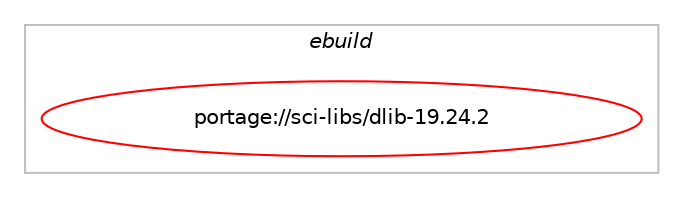 digraph prolog {

# *************
# Graph options
# *************

newrank=true;
concentrate=true;
compound=true;
graph [rankdir=LR,fontname=Helvetica,fontsize=10,ranksep=1.5];#, ranksep=2.5, nodesep=0.2];
edge  [arrowhead=vee];
node  [fontname=Helvetica,fontsize=10];

# **********
# The ebuild
# **********

subgraph cluster_leftcol {
color=gray;
label=<<i>ebuild</i>>;
id [label="portage://sci-libs/dlib-19.24.2", color=red, width=4, href="../sci-libs/dlib-19.24.2.svg"];
}

# ****************
# The dependencies
# ****************

subgraph cluster_midcol {
color=gray;
label=<<i>dependencies</i>>;
subgraph cluster_compile {
fillcolor="#eeeeee";
style=filled;
label=<<i>compile</i>>;
# *** BEGIN UNKNOWN DEPENDENCY TYPE (TODO) ***
# id -> equal(use_conditional_group(positive,X,portage://sci-libs/dlib-19.24.2,[package_dependency(portage://sci-libs/dlib-19.24.2,install,no,x11-libs,libX11,none,[,,],[],[])]))
# *** END UNKNOWN DEPENDENCY TYPE (TODO) ***

# *** BEGIN UNKNOWN DEPENDENCY TYPE (TODO) ***
# id -> equal(use_conditional_group(positive,cblas,portage://sci-libs/dlib-19.24.2,[package_dependency(portage://sci-libs/dlib-19.24.2,install,no,virtual,cblas,none,[,,],[],[])]))
# *** END UNKNOWN DEPENDENCY TYPE (TODO) ***

# *** BEGIN UNKNOWN DEPENDENCY TYPE (TODO) ***
# id -> equal(use_conditional_group(positive,cuda,portage://sci-libs/dlib-19.24.2,[package_dependency(portage://sci-libs/dlib-19.24.2,install,no,dev-libs,cudnn,none,[,,],any_same_slot,[])]))
# *** END UNKNOWN DEPENDENCY TYPE (TODO) ***

# *** BEGIN UNKNOWN DEPENDENCY TYPE (TODO) ***
# id -> equal(use_conditional_group(positive,gif,portage://sci-libs/dlib-19.24.2,[package_dependency(portage://sci-libs/dlib-19.24.2,install,no,media-libs,giflib,none,[,,],any_same_slot,[])]))
# *** END UNKNOWN DEPENDENCY TYPE (TODO) ***

# *** BEGIN UNKNOWN DEPENDENCY TYPE (TODO) ***
# id -> equal(use_conditional_group(positive,jpeg,portage://sci-libs/dlib-19.24.2,[package_dependency(portage://sci-libs/dlib-19.24.2,install,no,media-libs,libjpeg-turbo,none,[,,],[slot(0),equal],[])]))
# *** END UNKNOWN DEPENDENCY TYPE (TODO) ***

# *** BEGIN UNKNOWN DEPENDENCY TYPE (TODO) ***
# id -> equal(use_conditional_group(positive,lapack,portage://sci-libs/dlib-19.24.2,[package_dependency(portage://sci-libs/dlib-19.24.2,install,no,virtual,lapack,none,[,,],[],[])]))
# *** END UNKNOWN DEPENDENCY TYPE (TODO) ***

# *** BEGIN UNKNOWN DEPENDENCY TYPE (TODO) ***
# id -> equal(use_conditional_group(positive,mkl,portage://sci-libs/dlib-19.24.2,[package_dependency(portage://sci-libs/dlib-19.24.2,install,no,sci-libs,mkl,none,[,,],[],[])]))
# *** END UNKNOWN DEPENDENCY TYPE (TODO) ***

# *** BEGIN UNKNOWN DEPENDENCY TYPE (TODO) ***
# id -> equal(use_conditional_group(positive,png,portage://sci-libs/dlib-19.24.2,[package_dependency(portage://sci-libs/dlib-19.24.2,install,no,media-libs,libpng,none,[,,],[slot(0),equal],[])]))
# *** END UNKNOWN DEPENDENCY TYPE (TODO) ***

# *** BEGIN UNKNOWN DEPENDENCY TYPE (TODO) ***
# id -> equal(use_conditional_group(positive,python,portage://sci-libs/dlib-19.24.2,[use_conditional_group(positive,python_targets_python3_10,portage://sci-libs/dlib-19.24.2,[package_dependency(portage://sci-libs/dlib-19.24.2,install,no,dev-lang,python,none,[,,],[slot(3.10)],[])]),use_conditional_group(positive,python_targets_python3_11,portage://sci-libs/dlib-19.24.2,[package_dependency(portage://sci-libs/dlib-19.24.2,install,no,dev-lang,python,none,[,,],[slot(3.11)],[])]),use_conditional_group(positive,python_targets_python3_12,portage://sci-libs/dlib-19.24.2,[package_dependency(portage://sci-libs/dlib-19.24.2,install,no,dev-lang,python,none,[,,],[slot(3.12)],[])])]))
# *** END UNKNOWN DEPENDENCY TYPE (TODO) ***

# *** BEGIN UNKNOWN DEPENDENCY TYPE (TODO) ***
# id -> equal(use_conditional_group(positive,sqlite,portage://sci-libs/dlib-19.24.2,[package_dependency(portage://sci-libs/dlib-19.24.2,install,no,dev-db,sqlite,none,[,,],[slot(3)],[])]))
# *** END UNKNOWN DEPENDENCY TYPE (TODO) ***

}
subgraph cluster_compileandrun {
fillcolor="#eeeeee";
style=filled;
label=<<i>compile and run</i>>;
}
subgraph cluster_run {
fillcolor="#eeeeee";
style=filled;
label=<<i>run</i>>;
# *** BEGIN UNKNOWN DEPENDENCY TYPE (TODO) ***
# id -> equal(use_conditional_group(positive,X,portage://sci-libs/dlib-19.24.2,[package_dependency(portage://sci-libs/dlib-19.24.2,run,no,x11-libs,libX11,none,[,,],[],[])]))
# *** END UNKNOWN DEPENDENCY TYPE (TODO) ***

# *** BEGIN UNKNOWN DEPENDENCY TYPE (TODO) ***
# id -> equal(use_conditional_group(positive,cblas,portage://sci-libs/dlib-19.24.2,[package_dependency(portage://sci-libs/dlib-19.24.2,run,no,virtual,cblas,none,[,,],[],[])]))
# *** END UNKNOWN DEPENDENCY TYPE (TODO) ***

# *** BEGIN UNKNOWN DEPENDENCY TYPE (TODO) ***
# id -> equal(use_conditional_group(positive,cuda,portage://sci-libs/dlib-19.24.2,[package_dependency(portage://sci-libs/dlib-19.24.2,run,no,dev-libs,cudnn,none,[,,],any_same_slot,[])]))
# *** END UNKNOWN DEPENDENCY TYPE (TODO) ***

# *** BEGIN UNKNOWN DEPENDENCY TYPE (TODO) ***
# id -> equal(use_conditional_group(positive,gif,portage://sci-libs/dlib-19.24.2,[package_dependency(portage://sci-libs/dlib-19.24.2,run,no,media-libs,giflib,none,[,,],any_same_slot,[])]))
# *** END UNKNOWN DEPENDENCY TYPE (TODO) ***

# *** BEGIN UNKNOWN DEPENDENCY TYPE (TODO) ***
# id -> equal(use_conditional_group(positive,jpeg,portage://sci-libs/dlib-19.24.2,[package_dependency(portage://sci-libs/dlib-19.24.2,run,no,media-libs,libjpeg-turbo,none,[,,],[slot(0),equal],[])]))
# *** END UNKNOWN DEPENDENCY TYPE (TODO) ***

# *** BEGIN UNKNOWN DEPENDENCY TYPE (TODO) ***
# id -> equal(use_conditional_group(positive,lapack,portage://sci-libs/dlib-19.24.2,[package_dependency(portage://sci-libs/dlib-19.24.2,run,no,virtual,lapack,none,[,,],[],[])]))
# *** END UNKNOWN DEPENDENCY TYPE (TODO) ***

# *** BEGIN UNKNOWN DEPENDENCY TYPE (TODO) ***
# id -> equal(use_conditional_group(positive,mkl,portage://sci-libs/dlib-19.24.2,[package_dependency(portage://sci-libs/dlib-19.24.2,run,no,sci-libs,mkl,none,[,,],[],[])]))
# *** END UNKNOWN DEPENDENCY TYPE (TODO) ***

# *** BEGIN UNKNOWN DEPENDENCY TYPE (TODO) ***
# id -> equal(use_conditional_group(positive,png,portage://sci-libs/dlib-19.24.2,[package_dependency(portage://sci-libs/dlib-19.24.2,run,no,media-libs,libpng,none,[,,],[slot(0),equal],[])]))
# *** END UNKNOWN DEPENDENCY TYPE (TODO) ***

# *** BEGIN UNKNOWN DEPENDENCY TYPE (TODO) ***
# id -> equal(use_conditional_group(positive,python,portage://sci-libs/dlib-19.24.2,[use_conditional_group(positive,python_targets_python3_10,portage://sci-libs/dlib-19.24.2,[package_dependency(portage://sci-libs/dlib-19.24.2,run,no,dev-lang,python,none,[,,],[slot(3.10)],[])]),use_conditional_group(positive,python_targets_python3_11,portage://sci-libs/dlib-19.24.2,[package_dependency(portage://sci-libs/dlib-19.24.2,run,no,dev-lang,python,none,[,,],[slot(3.11)],[])]),use_conditional_group(positive,python_targets_python3_12,portage://sci-libs/dlib-19.24.2,[package_dependency(portage://sci-libs/dlib-19.24.2,run,no,dev-lang,python,none,[,,],[slot(3.12)],[])])]))
# *** END UNKNOWN DEPENDENCY TYPE (TODO) ***

# *** BEGIN UNKNOWN DEPENDENCY TYPE (TODO) ***
# id -> equal(use_conditional_group(positive,sqlite,portage://sci-libs/dlib-19.24.2,[package_dependency(portage://sci-libs/dlib-19.24.2,run,no,dev-db,sqlite,none,[,,],[slot(3)],[])]))
# *** END UNKNOWN DEPENDENCY TYPE (TODO) ***

}
}

# **************
# The candidates
# **************

subgraph cluster_choices {
rank=same;
color=gray;
label=<<i>candidates</i>>;

}

}
